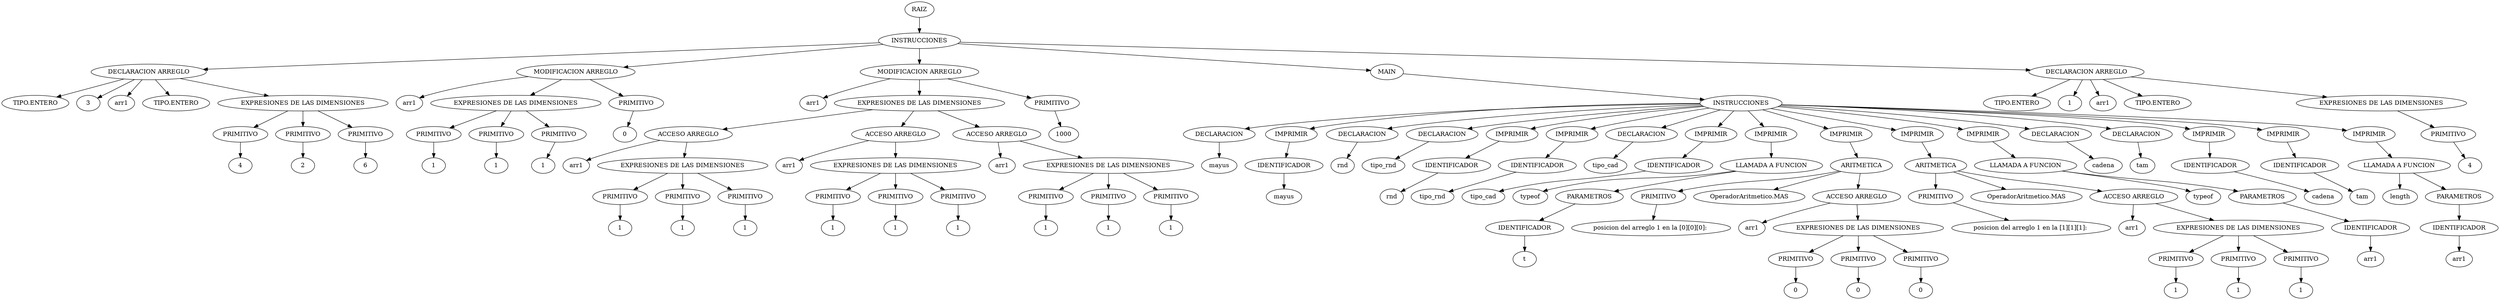 digraph {
n0[label="RAIZ"];
n1[label="INSTRUCCIONES"];
n0->n1;
n2[label="DECLARACION ARREGLO"];
n1->n2;
n3[label="TIPO.ENTERO"];
n2->n3;
n4[label="3"];
n2->n4;
n5[label="arr1"];
n2->n5;
n6[label="TIPO.ENTERO"];
n2->n6;
n7[label="EXPRESIONES DE LAS DIMENSIONES"];
n2->n7;
n8[label="PRIMITIVO"];
n7->n8;
n9[label="4"];
n8->n9;
n10[label="PRIMITIVO"];
n7->n10;
n11[label="2"];
n10->n11;
n12[label="PRIMITIVO"];
n7->n12;
n13[label="6"];
n12->n13;
n14[label="MODIFICACION ARREGLO"];
n1->n14;
n15[label="arr1"];
n14->n15;
n16[label="EXPRESIONES DE LAS DIMENSIONES"];
n14->n16;
n17[label="PRIMITIVO"];
n16->n17;
n18[label="1"];
n17->n18;
n19[label="PRIMITIVO"];
n16->n19;
n20[label="1"];
n19->n20;
n21[label="PRIMITIVO"];
n16->n21;
n22[label="1"];
n21->n22;
n23[label="PRIMITIVO"];
n14->n23;
n24[label="0"];
n23->n24;
n25[label="MODIFICACION ARREGLO"];
n1->n25;
n26[label="arr1"];
n25->n26;
n27[label="EXPRESIONES DE LAS DIMENSIONES"];
n25->n27;
n28[label="ACCESO ARREGLO"];
n27->n28;
n29[label="arr1"];
n28->n29;
n30[label="EXPRESIONES DE LAS DIMENSIONES"];
n28->n30;
n31[label="PRIMITIVO"];
n30->n31;
n32[label="1"];
n31->n32;
n33[label="PRIMITIVO"];
n30->n33;
n34[label="1"];
n33->n34;
n35[label="PRIMITIVO"];
n30->n35;
n36[label="1"];
n35->n36;
n37[label="ACCESO ARREGLO"];
n27->n37;
n38[label="arr1"];
n37->n38;
n39[label="EXPRESIONES DE LAS DIMENSIONES"];
n37->n39;
n40[label="PRIMITIVO"];
n39->n40;
n41[label="1"];
n40->n41;
n42[label="PRIMITIVO"];
n39->n42;
n43[label="1"];
n42->n43;
n44[label="PRIMITIVO"];
n39->n44;
n45[label="1"];
n44->n45;
n46[label="ACCESO ARREGLO"];
n27->n46;
n47[label="arr1"];
n46->n47;
n48[label="EXPRESIONES DE LAS DIMENSIONES"];
n46->n48;
n49[label="PRIMITIVO"];
n48->n49;
n50[label="1"];
n49->n50;
n51[label="PRIMITIVO"];
n48->n51;
n52[label="1"];
n51->n52;
n53[label="PRIMITIVO"];
n48->n53;
n54[label="1"];
n53->n54;
n55[label="PRIMITIVO"];
n25->n55;
n56[label="1000"];
n55->n56;
n57[label="MAIN"];
n1->n57;
n58[label="INSTRUCCIONES"];
n57->n58;
n59[label="DECLARACION"];
n58->n59;
n60[label="mayus"];
n59->n60;
n61[label="IMPRIMIR"];
n58->n61;
n62[label="IDENTIFICADOR"];
n61->n62;
n63[label="mayus"];
n62->n63;
n64[label="DECLARACION"];
n58->n64;
n65[label="rnd"];
n64->n65;
n66[label="DECLARACION"];
n58->n66;
n67[label="tipo_rnd"];
n66->n67;
n68[label="IMPRIMIR"];
n58->n68;
n69[label="IDENTIFICADOR"];
n68->n69;
n70[label="rnd"];
n69->n70;
n71[label="IMPRIMIR"];
n58->n71;
n72[label="IDENTIFICADOR"];
n71->n72;
n73[label="tipo_rnd"];
n72->n73;
n74[label="DECLARACION"];
n58->n74;
n75[label="tipo_cad"];
n74->n75;
n76[label="IMPRIMIR"];
n58->n76;
n77[label="IDENTIFICADOR"];
n76->n77;
n78[label="tipo_cad"];
n77->n78;
n79[label="IMPRIMIR"];
n58->n79;
n80[label="LLAMADA A FUNCION"];
n79->n80;
n81[label="typeof"];
n80->n81;
n82[label="PARAMETROS"];
n80->n82;
n83[label="IDENTIFICADOR"];
n82->n83;
n84[label="t"];
n83->n84;
n85[label="IMPRIMIR"];
n58->n85;
n86[label="ARITMETICA"];
n85->n86;
n87[label="PRIMITIVO"];
n86->n87;
n88[label="posicion del arreglo 1 en la [0][0][0]: "];
n87->n88;
n89[label="OperadorAritmetico.MAS"];
n86->n89;
n90[label="ACCESO ARREGLO"];
n86->n90;
n91[label="arr1"];
n90->n91;
n92[label="EXPRESIONES DE LAS DIMENSIONES"];
n90->n92;
n93[label="PRIMITIVO"];
n92->n93;
n94[label="0"];
n93->n94;
n95[label="PRIMITIVO"];
n92->n95;
n96[label="0"];
n95->n96;
n97[label="PRIMITIVO"];
n92->n97;
n98[label="0"];
n97->n98;
n99[label="IMPRIMIR"];
n58->n99;
n100[label="ARITMETICA"];
n99->n100;
n101[label="PRIMITIVO"];
n100->n101;
n102[label="posicion del arreglo 1 en la [1][1][1]: "];
n101->n102;
n103[label="OperadorAritmetico.MAS"];
n100->n103;
n104[label="ACCESO ARREGLO"];
n100->n104;
n105[label="arr1"];
n104->n105;
n106[label="EXPRESIONES DE LAS DIMENSIONES"];
n104->n106;
n107[label="PRIMITIVO"];
n106->n107;
n108[label="1"];
n107->n108;
n109[label="PRIMITIVO"];
n106->n109;
n110[label="1"];
n109->n110;
n111[label="PRIMITIVO"];
n106->n111;
n112[label="1"];
n111->n112;
n113[label="IMPRIMIR"];
n58->n113;
n114[label="LLAMADA A FUNCION"];
n113->n114;
n115[label="typeof"];
n114->n115;
n116[label="PARAMETROS"];
n114->n116;
n117[label="IDENTIFICADOR"];
n116->n117;
n118[label="arr1"];
n117->n118;
n119[label="DECLARACION"];
n58->n119;
n120[label="cadena"];
n119->n120;
n121[label="DECLARACION"];
n58->n121;
n122[label="tam"];
n121->n122;
n123[label="IMPRIMIR"];
n58->n123;
n124[label="IDENTIFICADOR"];
n123->n124;
n125[label="cadena"];
n124->n125;
n126[label="IMPRIMIR"];
n58->n126;
n127[label="IDENTIFICADOR"];
n126->n127;
n128[label="tam"];
n127->n128;
n129[label="IMPRIMIR"];
n58->n129;
n130[label="LLAMADA A FUNCION"];
n129->n130;
n131[label="length"];
n130->n131;
n132[label="PARAMETROS"];
n130->n132;
n133[label="IDENTIFICADOR"];
n132->n133;
n134[label="arr1"];
n133->n134;
n135[label="DECLARACION ARREGLO"];
n1->n135;
n136[label="TIPO.ENTERO"];
n135->n136;
n137[label="1"];
n135->n137;
n138[label="arr1"];
n135->n138;
n139[label="TIPO.ENTERO"];
n135->n139;
n140[label="EXPRESIONES DE LAS DIMENSIONES"];
n135->n140;
n141[label="PRIMITIVO"];
n140->n141;
n142[label="4"];
n141->n142;
}